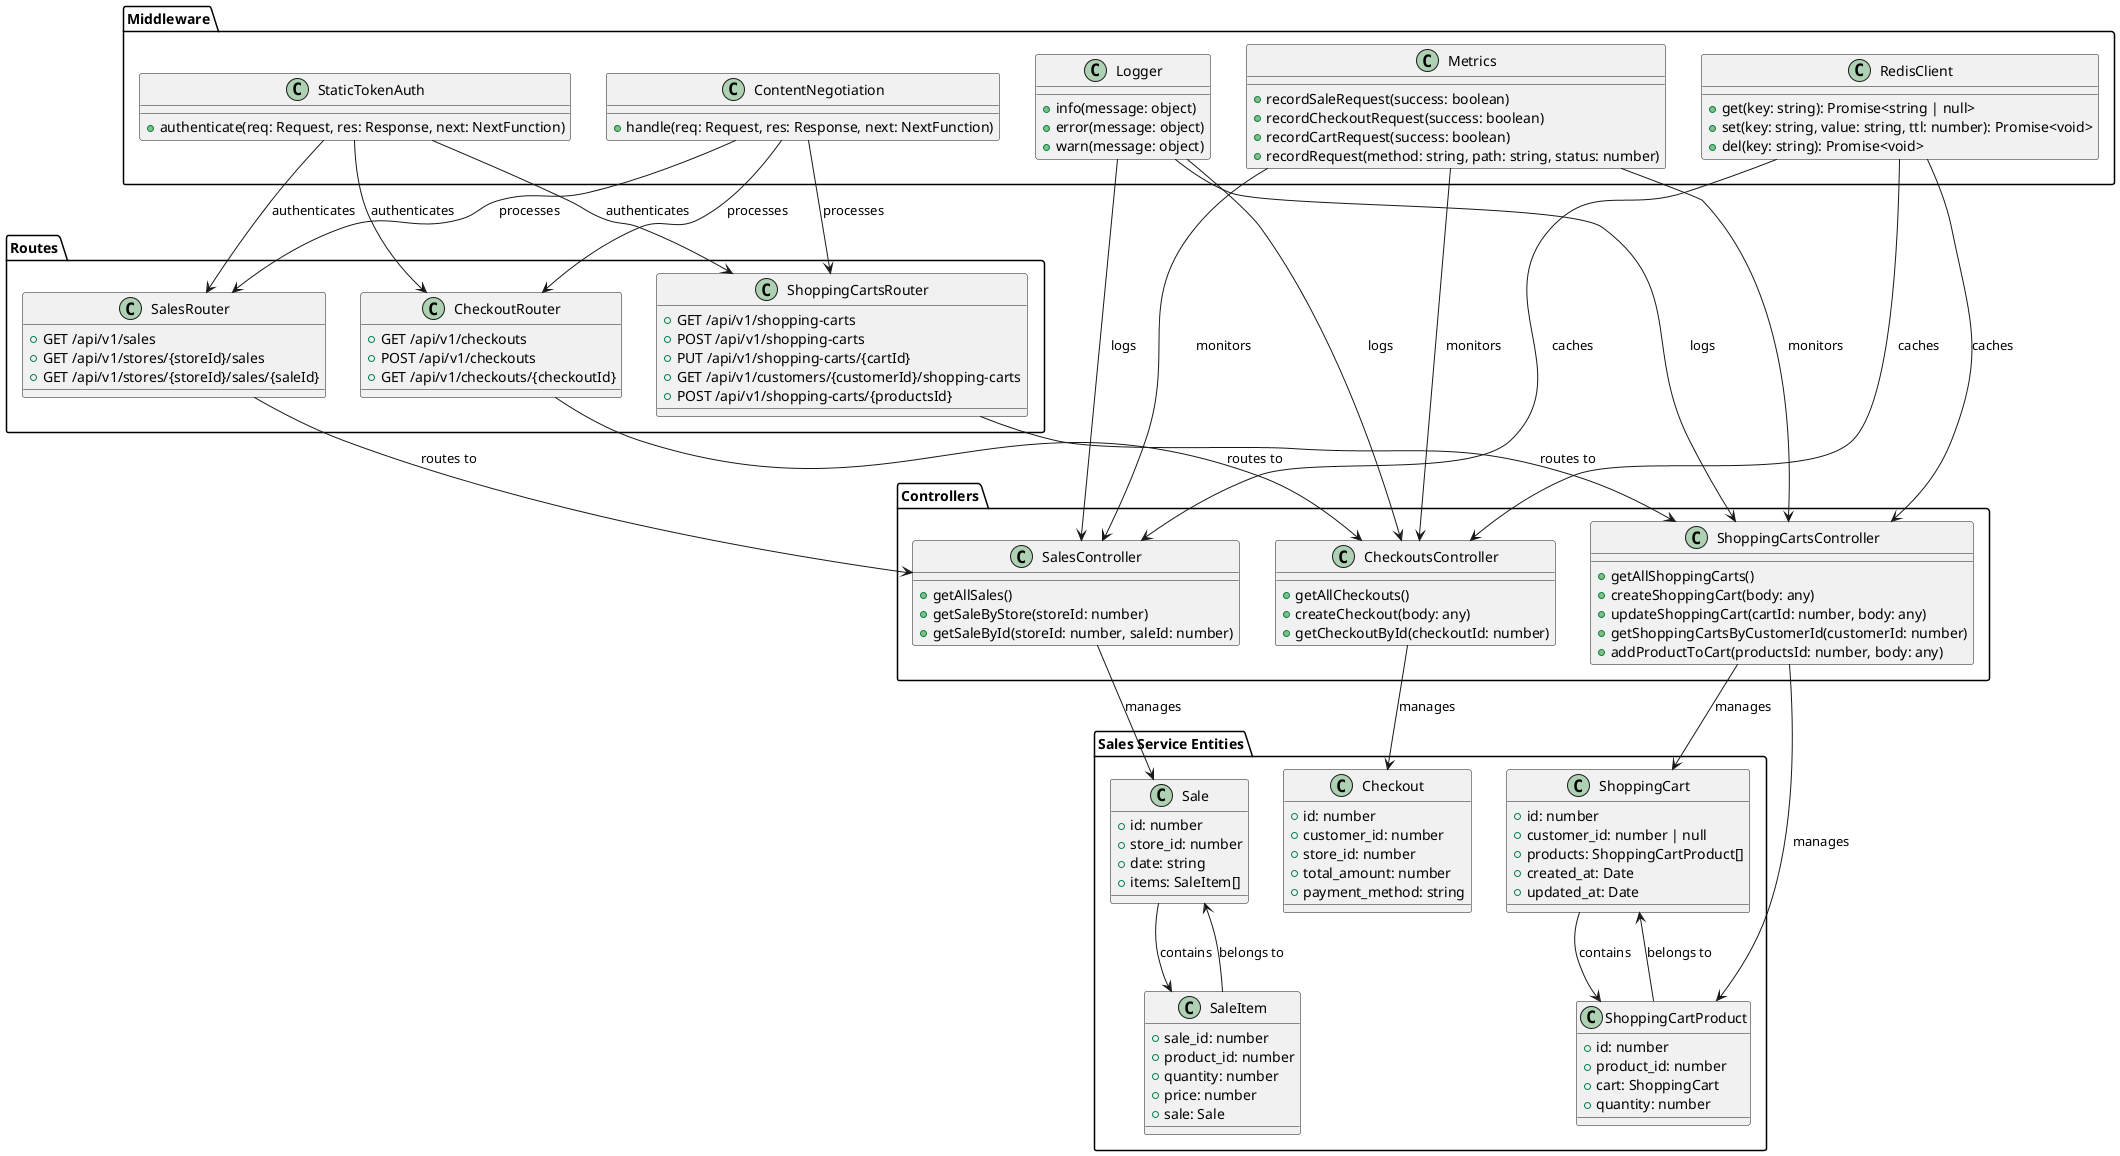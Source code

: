 @startuml sales-service-class-diagram

package "Sales Service Entities" {
    class Sale {
        + id: number
        + store_id: number
        + date: string
        + items: SaleItem[]
    }

    class SaleItem {
        + sale_id: number
        + product_id: number
        + quantity: number
        + price: number
        + sale: Sale
    }

    class Checkout {
        + id: number
        + customer_id: number
        + store_id: number
        + total_amount: number
        + payment_method: string
    }

    class ShoppingCart {
        + id: number
        + customer_id: number | null
        + products: ShoppingCartProduct[]
        + created_at: Date
        + updated_at: Date
    }

    class ShoppingCartProduct {
        + id: number
        + product_id: number
        + cart: ShoppingCart
        + quantity: number
    }
}

package "Controllers" {
    class SalesController {
        + getAllSales()
        + getSaleByStore(storeId: number)
        + getSaleById(storeId: number, saleId: number)
    }

    class CheckoutsController {
        + getAllCheckouts()
        + createCheckout(body: any)
        + getCheckoutById(checkoutId: number)
    }

    class ShoppingCartsController {
        + getAllShoppingCarts()
        + createShoppingCart(body: any)
        + updateShoppingCart(cartId: number, body: any)
        + getShoppingCartsByCustomerId(customerId: number)
        + addProductToCart(productsId: number, body: any)
    }
}

package "Middleware" {
    class ContentNegotiation {
        + handle(req: Request, res: Response, next: NextFunction)
    }

    class Logger {
        + info(message: object)
        + error(message: object)
        + warn(message: object)
    }

    class Metrics {
        + recordSaleRequest(success: boolean)
        + recordCheckoutRequest(success: boolean)
        + recordCartRequest(success: boolean)
        + recordRequest(method: string, path: string, status: number)
    }

    class StaticTokenAuth {
        + authenticate(req: Request, res: Response, next: NextFunction)
    }

    class RedisClient {
        + get(key: string): Promise<string | null>
        + set(key: string, value: string, ttl: number): Promise<void>
        + del(key: string): Promise<void>
    }
}

package "Routes" {
    class SalesRouter {
        + GET /api/v1/sales
        + GET /api/v1/stores/{storeId}/sales
        + GET /api/v1/stores/{storeId}/sales/{saleId}
    }

    class CheckoutRouter {
        + GET /api/v1/checkouts
        + POST /api/v1/checkouts
        + GET /api/v1/checkouts/{checkoutId}
    }

    class ShoppingCartsRouter {
        + GET /api/v1/shopping-carts
        + POST /api/v1/shopping-carts
        + PUT /api/v1/shopping-carts/{cartId}
        + GET /api/v1/customers/{customerId}/shopping-carts
        + POST /api/v1/shopping-carts/{productsId}
    }
}

' Relationships
Sale --> SaleItem : contains
SaleItem --> Sale : belongs to
ShoppingCart --> ShoppingCartProduct : contains
ShoppingCartProduct --> ShoppingCart : belongs to

SalesController --> Sale : manages
CheckoutsController --> Checkout : manages
ShoppingCartsController --> ShoppingCart : manages
ShoppingCartsController --> ShoppingCartProduct : manages

SalesRouter --> SalesController : routes to
CheckoutRouter --> CheckoutsController : routes to
ShoppingCartsRouter --> ShoppingCartsController : routes to

ContentNegotiation --> SalesRouter : processes
ContentNegotiation --> CheckoutRouter : processes
ContentNegotiation --> ShoppingCartsRouter : processes

Logger --> SalesController : logs
Logger --> CheckoutsController : logs
Logger --> ShoppingCartsController : logs

Metrics --> SalesController : monitors
Metrics --> CheckoutsController : monitors
Metrics --> ShoppingCartsController : monitors

StaticTokenAuth --> SalesRouter : authenticates
StaticTokenAuth --> CheckoutRouter : authenticates
StaticTokenAuth --> ShoppingCartsRouter : authenticates

RedisClient --> SalesController : caches
RedisClient --> CheckoutsController : caches
RedisClient --> ShoppingCartsController : caches

@enduml
